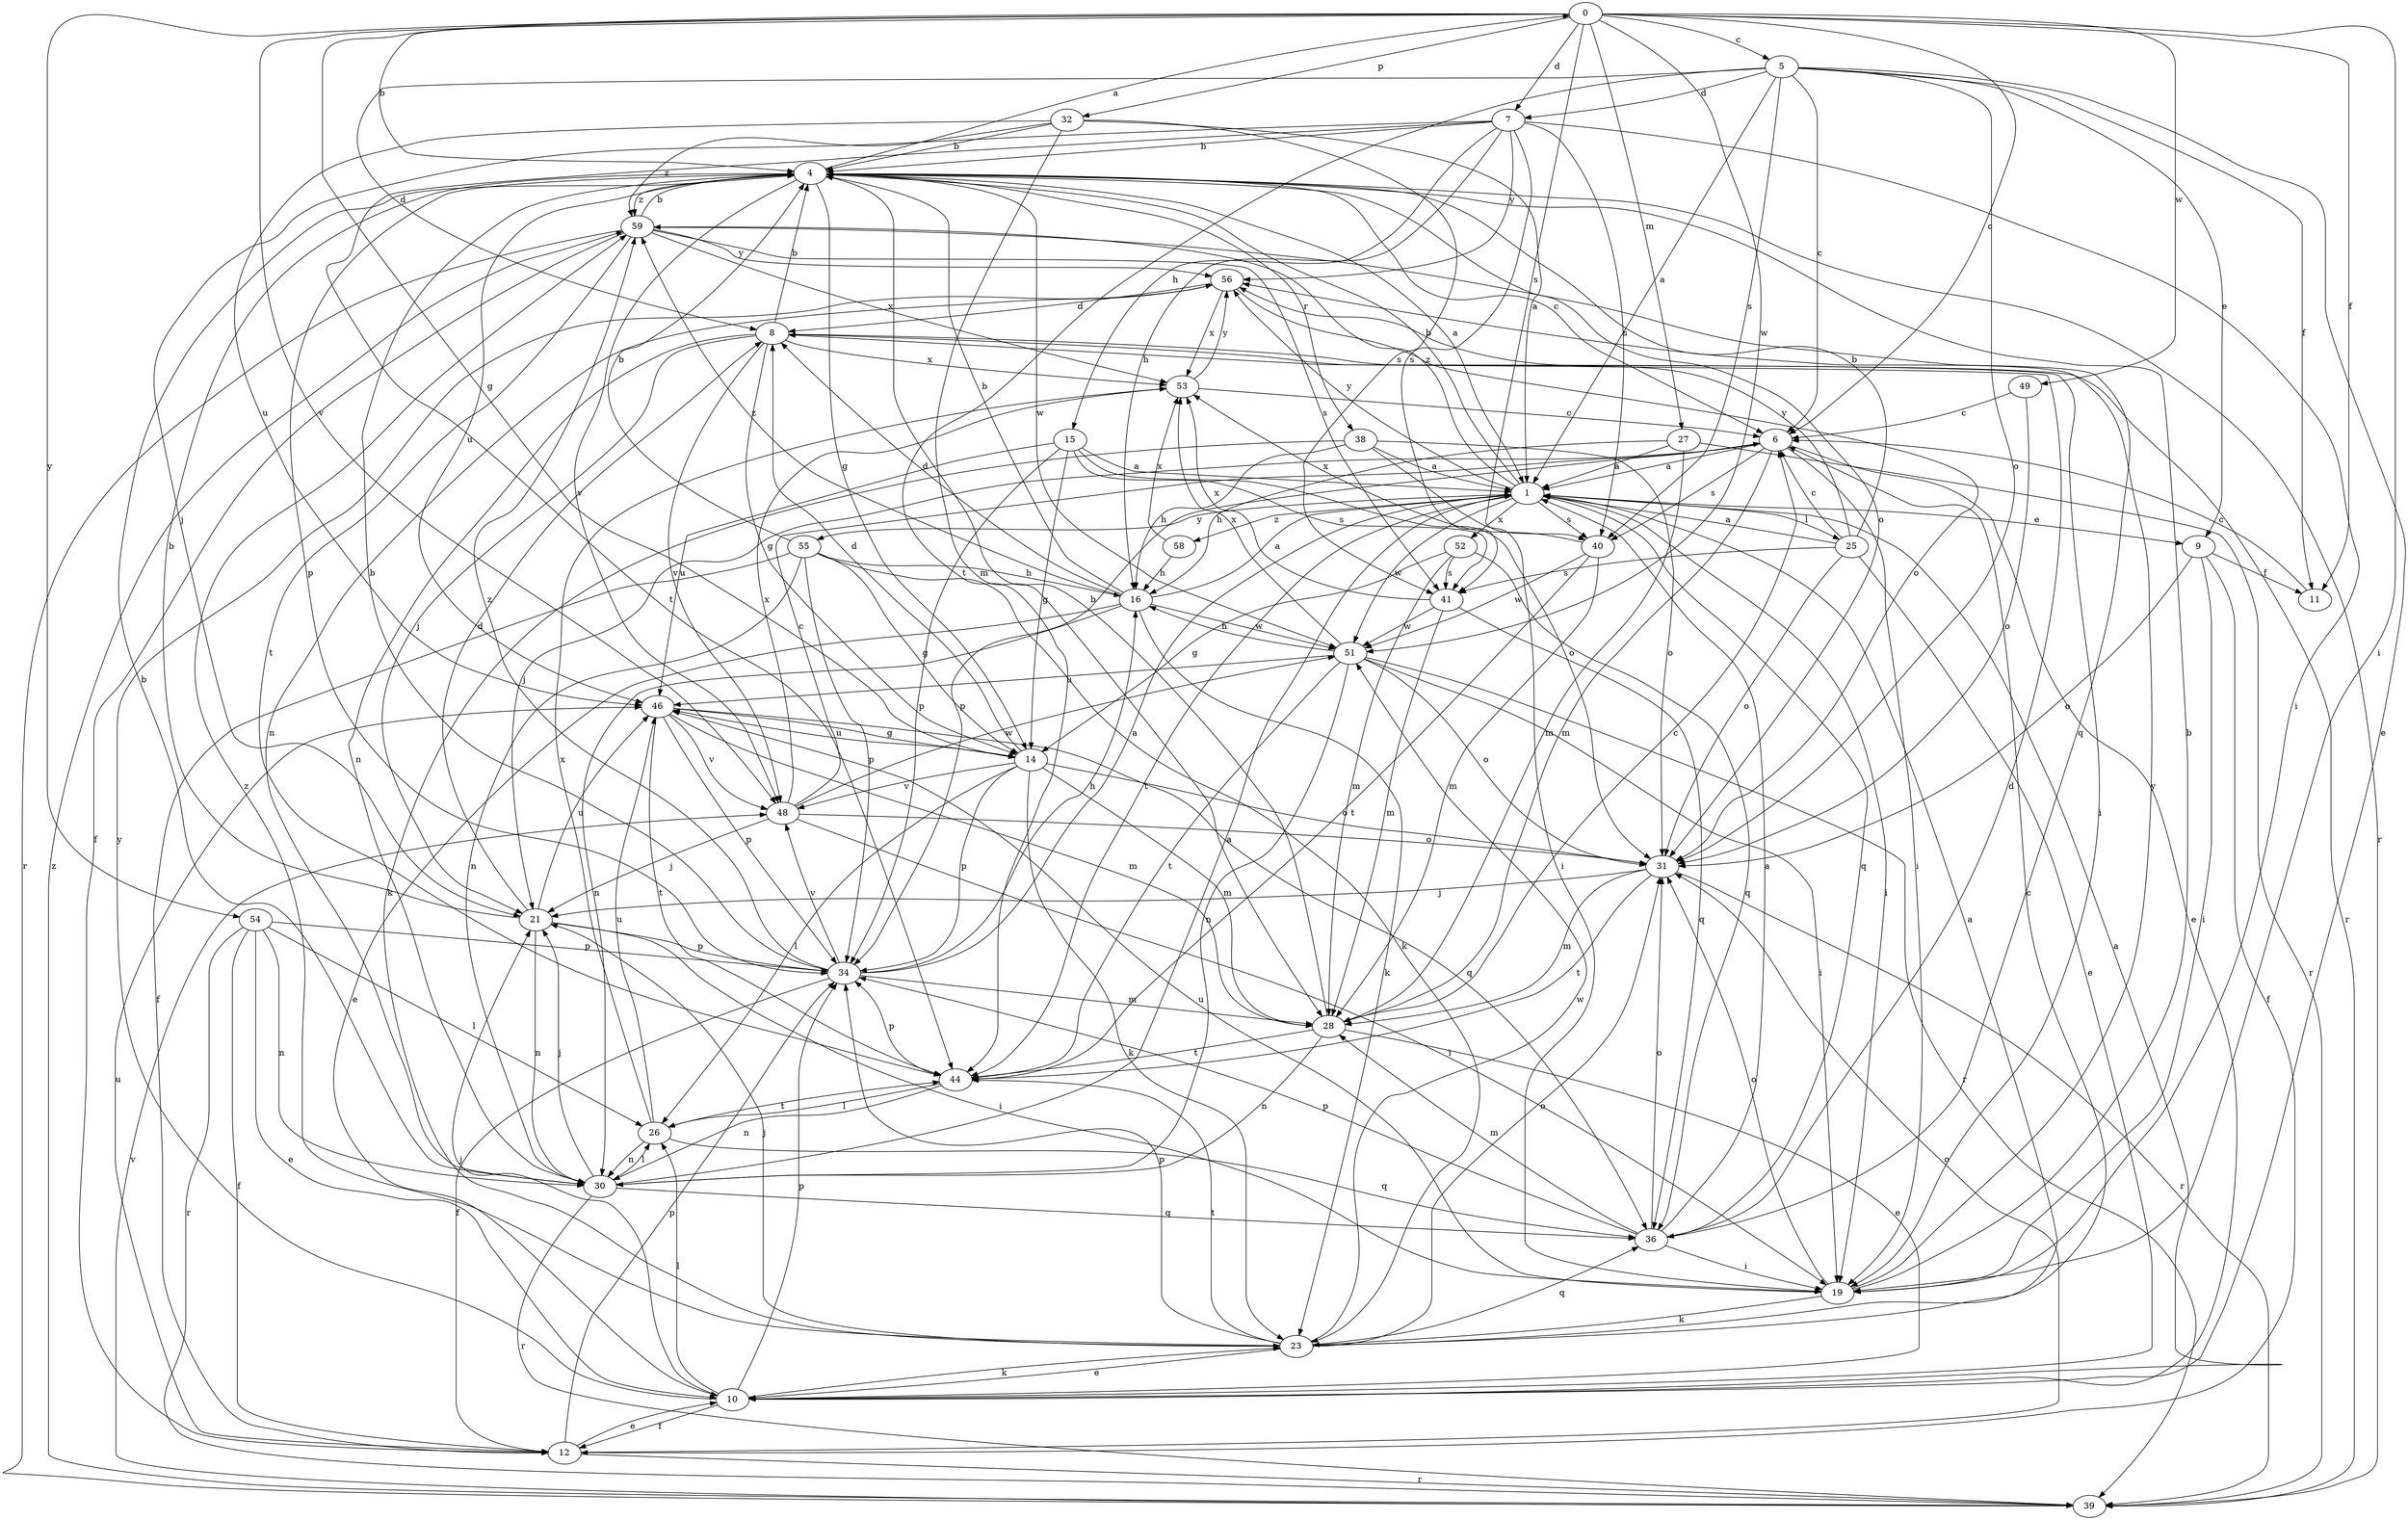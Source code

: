 strict digraph  {
0;
1;
4;
5;
6;
7;
8;
9;
10;
11;
12;
14;
15;
16;
19;
21;
23;
25;
26;
27;
28;
30;
31;
32;
34;
36;
38;
39;
40;
41;
44;
46;
48;
49;
51;
52;
53;
54;
55;
56;
58;
59;
0 -> 4  [label=b];
0 -> 5  [label=c];
0 -> 6  [label=c];
0 -> 7  [label=d];
0 -> 11  [label=f];
0 -> 14  [label=g];
0 -> 19  [label=i];
0 -> 27  [label=m];
0 -> 32  [label=p];
0 -> 40  [label=s];
0 -> 48  [label=v];
0 -> 49  [label=w];
0 -> 51  [label=w];
0 -> 54  [label=y];
1 -> 4  [label=b];
1 -> 9  [label=e];
1 -> 19  [label=i];
1 -> 25  [label=l];
1 -> 36  [label=q];
1 -> 40  [label=s];
1 -> 44  [label=t];
1 -> 51  [label=w];
1 -> 52  [label=x];
1 -> 55  [label=y];
1 -> 56  [label=y];
1 -> 58  [label=z];
1 -> 59  [label=z];
4 -> 0  [label=a];
4 -> 1  [label=a];
4 -> 6  [label=c];
4 -> 14  [label=g];
4 -> 31  [label=o];
4 -> 34  [label=p];
4 -> 38  [label=r];
4 -> 39  [label=r];
4 -> 46  [label=u];
4 -> 48  [label=v];
4 -> 51  [label=w];
4 -> 59  [label=z];
5 -> 1  [label=a];
5 -> 6  [label=c];
5 -> 7  [label=d];
5 -> 8  [label=d];
5 -> 9  [label=e];
5 -> 10  [label=e];
5 -> 11  [label=f];
5 -> 31  [label=o];
5 -> 40  [label=s];
5 -> 44  [label=t];
6 -> 1  [label=a];
6 -> 10  [label=e];
6 -> 19  [label=i];
6 -> 21  [label=j];
6 -> 28  [label=m];
6 -> 34  [label=p];
6 -> 40  [label=s];
7 -> 4  [label=b];
7 -> 15  [label=h];
7 -> 16  [label=h];
7 -> 19  [label=i];
7 -> 21  [label=j];
7 -> 40  [label=s];
7 -> 41  [label=s];
7 -> 44  [label=t];
7 -> 56  [label=y];
8 -> 4  [label=b];
8 -> 14  [label=g];
8 -> 19  [label=i];
8 -> 21  [label=j];
8 -> 30  [label=n];
8 -> 39  [label=r];
8 -> 48  [label=v];
8 -> 53  [label=x];
9 -> 11  [label=f];
9 -> 12  [label=f];
9 -> 19  [label=i];
9 -> 31  [label=o];
10 -> 1  [label=a];
10 -> 12  [label=f];
10 -> 21  [label=j];
10 -> 23  [label=k];
10 -> 26  [label=l];
10 -> 34  [label=p];
10 -> 56  [label=y];
11 -> 6  [label=c];
12 -> 10  [label=e];
12 -> 31  [label=o];
12 -> 34  [label=p];
12 -> 39  [label=r];
12 -> 46  [label=u];
14 -> 8  [label=d];
14 -> 23  [label=k];
14 -> 26  [label=l];
14 -> 28  [label=m];
14 -> 31  [label=o];
14 -> 34  [label=p];
14 -> 46  [label=u];
14 -> 48  [label=v];
15 -> 1  [label=a];
15 -> 14  [label=g];
15 -> 31  [label=o];
15 -> 34  [label=p];
15 -> 41  [label=s];
15 -> 46  [label=u];
16 -> 1  [label=a];
16 -> 4  [label=b];
16 -> 8  [label=d];
16 -> 10  [label=e];
16 -> 23  [label=k];
16 -> 30  [label=n];
16 -> 51  [label=w];
16 -> 59  [label=z];
19 -> 4  [label=b];
19 -> 23  [label=k];
19 -> 31  [label=o];
19 -> 46  [label=u];
19 -> 56  [label=y];
21 -> 4  [label=b];
21 -> 8  [label=d];
21 -> 19  [label=i];
21 -> 30  [label=n];
21 -> 34  [label=p];
21 -> 46  [label=u];
23 -> 1  [label=a];
23 -> 6  [label=c];
23 -> 10  [label=e];
23 -> 21  [label=j];
23 -> 31  [label=o];
23 -> 34  [label=p];
23 -> 36  [label=q];
23 -> 44  [label=t];
23 -> 51  [label=w];
23 -> 59  [label=z];
25 -> 1  [label=a];
25 -> 4  [label=b];
25 -> 6  [label=c];
25 -> 10  [label=e];
25 -> 31  [label=o];
25 -> 41  [label=s];
25 -> 56  [label=y];
26 -> 30  [label=n];
26 -> 36  [label=q];
26 -> 44  [label=t];
26 -> 46  [label=u];
26 -> 53  [label=x];
27 -> 1  [label=a];
27 -> 16  [label=h];
27 -> 28  [label=m];
27 -> 39  [label=r];
28 -> 4  [label=b];
28 -> 6  [label=c];
28 -> 10  [label=e];
28 -> 30  [label=n];
28 -> 44  [label=t];
30 -> 1  [label=a];
30 -> 4  [label=b];
30 -> 21  [label=j];
30 -> 26  [label=l];
30 -> 36  [label=q];
30 -> 39  [label=r];
31 -> 21  [label=j];
31 -> 28  [label=m];
31 -> 39  [label=r];
31 -> 44  [label=t];
32 -> 1  [label=a];
32 -> 4  [label=b];
32 -> 28  [label=m];
32 -> 41  [label=s];
32 -> 46  [label=u];
32 -> 59  [label=z];
34 -> 1  [label=a];
34 -> 4  [label=b];
34 -> 12  [label=f];
34 -> 16  [label=h];
34 -> 28  [label=m];
34 -> 48  [label=v];
34 -> 59  [label=z];
36 -> 1  [label=a];
36 -> 8  [label=d];
36 -> 19  [label=i];
36 -> 28  [label=m];
36 -> 31  [label=o];
36 -> 34  [label=p];
38 -> 1  [label=a];
38 -> 16  [label=h];
38 -> 19  [label=i];
38 -> 23  [label=k];
38 -> 31  [label=o];
39 -> 48  [label=v];
39 -> 59  [label=z];
40 -> 28  [label=m];
40 -> 44  [label=t];
40 -> 51  [label=w];
40 -> 53  [label=x];
41 -> 28  [label=m];
41 -> 36  [label=q];
41 -> 51  [label=w];
41 -> 53  [label=x];
44 -> 26  [label=l];
44 -> 30  [label=n];
44 -> 34  [label=p];
46 -> 14  [label=g];
46 -> 28  [label=m];
46 -> 34  [label=p];
46 -> 36  [label=q];
46 -> 44  [label=t];
46 -> 48  [label=v];
48 -> 6  [label=c];
48 -> 19  [label=i];
48 -> 21  [label=j];
48 -> 31  [label=o];
48 -> 51  [label=w];
48 -> 53  [label=x];
49 -> 6  [label=c];
49 -> 31  [label=o];
51 -> 16  [label=h];
51 -> 19  [label=i];
51 -> 30  [label=n];
51 -> 31  [label=o];
51 -> 39  [label=r];
51 -> 44  [label=t];
51 -> 46  [label=u];
51 -> 53  [label=x];
52 -> 14  [label=g];
52 -> 28  [label=m];
52 -> 36  [label=q];
52 -> 41  [label=s];
53 -> 6  [label=c];
53 -> 56  [label=y];
54 -> 10  [label=e];
54 -> 12  [label=f];
54 -> 26  [label=l];
54 -> 30  [label=n];
54 -> 34  [label=p];
54 -> 39  [label=r];
55 -> 4  [label=b];
55 -> 12  [label=f];
55 -> 14  [label=g];
55 -> 16  [label=h];
55 -> 23  [label=k];
55 -> 30  [label=n];
55 -> 34  [label=p];
56 -> 8  [label=d];
56 -> 30  [label=n];
56 -> 31  [label=o];
56 -> 53  [label=x];
58 -> 16  [label=h];
58 -> 53  [label=x];
59 -> 4  [label=b];
59 -> 12  [label=f];
59 -> 36  [label=q];
59 -> 39  [label=r];
59 -> 41  [label=s];
59 -> 44  [label=t];
59 -> 53  [label=x];
59 -> 56  [label=y];
}
